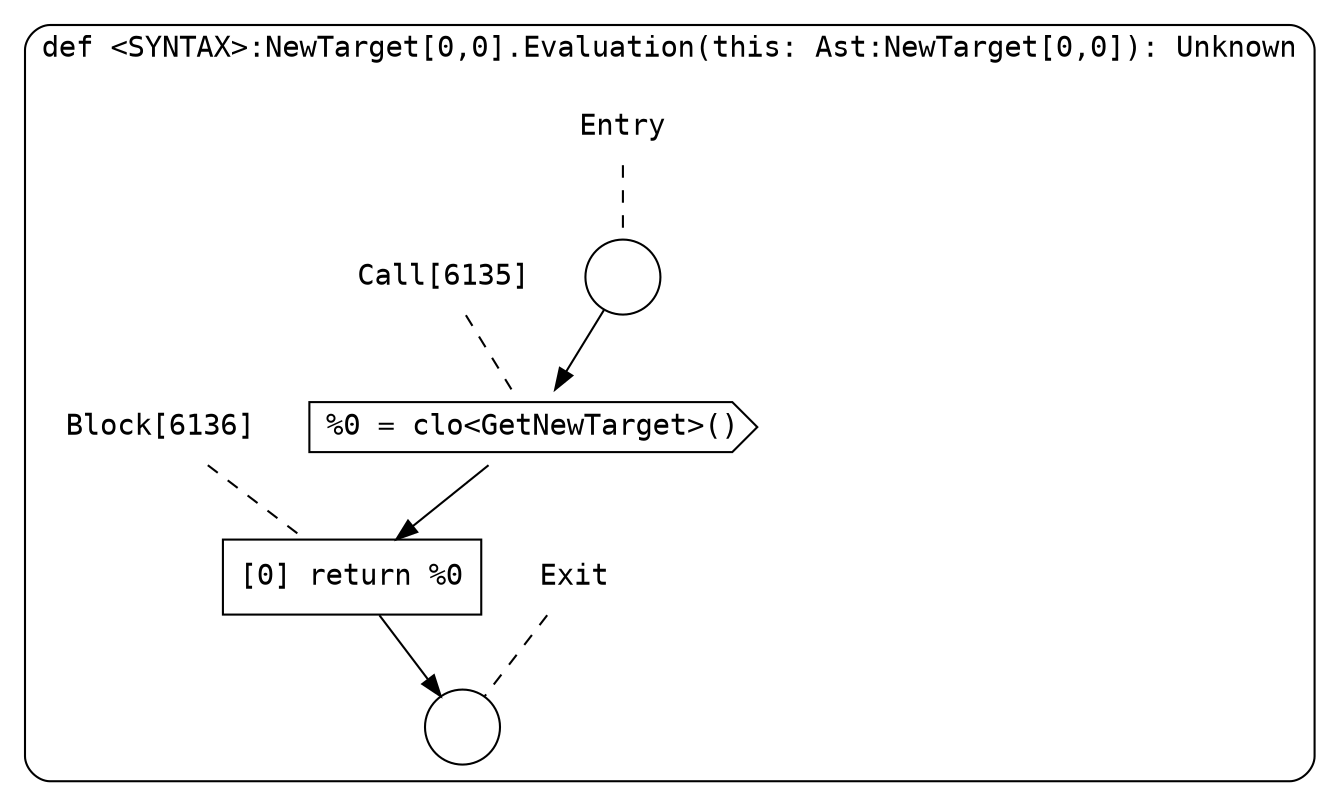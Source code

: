 digraph {
  graph [fontname = "Consolas"]
  node [fontname = "Consolas"]
  edge [fontname = "Consolas"]
  subgraph cluster1299 {
    label = "def <SYNTAX>:NewTarget[0,0].Evaluation(this: Ast:NewTarget[0,0]): Unknown"
    style = rounded
    cluster1299_entry_name [shape=none, label=<<font color="black">Entry</font>>]
    cluster1299_entry_name -> cluster1299_entry [arrowhead=none, color="black", style=dashed]
    cluster1299_entry [shape=circle label=" " color="black" fillcolor="white" style=filled]
    cluster1299_entry -> node6135 [color="black"]
    cluster1299_exit_name [shape=none, label=<<font color="black">Exit</font>>]
    cluster1299_exit_name -> cluster1299_exit [arrowhead=none, color="black", style=dashed]
    cluster1299_exit [shape=circle label=" " color="black" fillcolor="white" style=filled]
    node6135_name [shape=none, label=<<font color="black">Call[6135]</font>>]
    node6135_name -> node6135 [arrowhead=none, color="black", style=dashed]
    node6135 [shape=cds, label=<<font color="black">%0 = clo&lt;GetNewTarget&gt;()</font>> color="black" fillcolor="white", style=filled]
    node6135 -> node6136 [color="black"]
    node6136_name [shape=none, label=<<font color="black">Block[6136]</font>>]
    node6136_name -> node6136 [arrowhead=none, color="black", style=dashed]
    node6136 [shape=box, label=<<font color="black">[0] return %0<BR ALIGN="LEFT"/></font>> color="black" fillcolor="white", style=filled]
    node6136 -> cluster1299_exit [color="black"]
  }
}